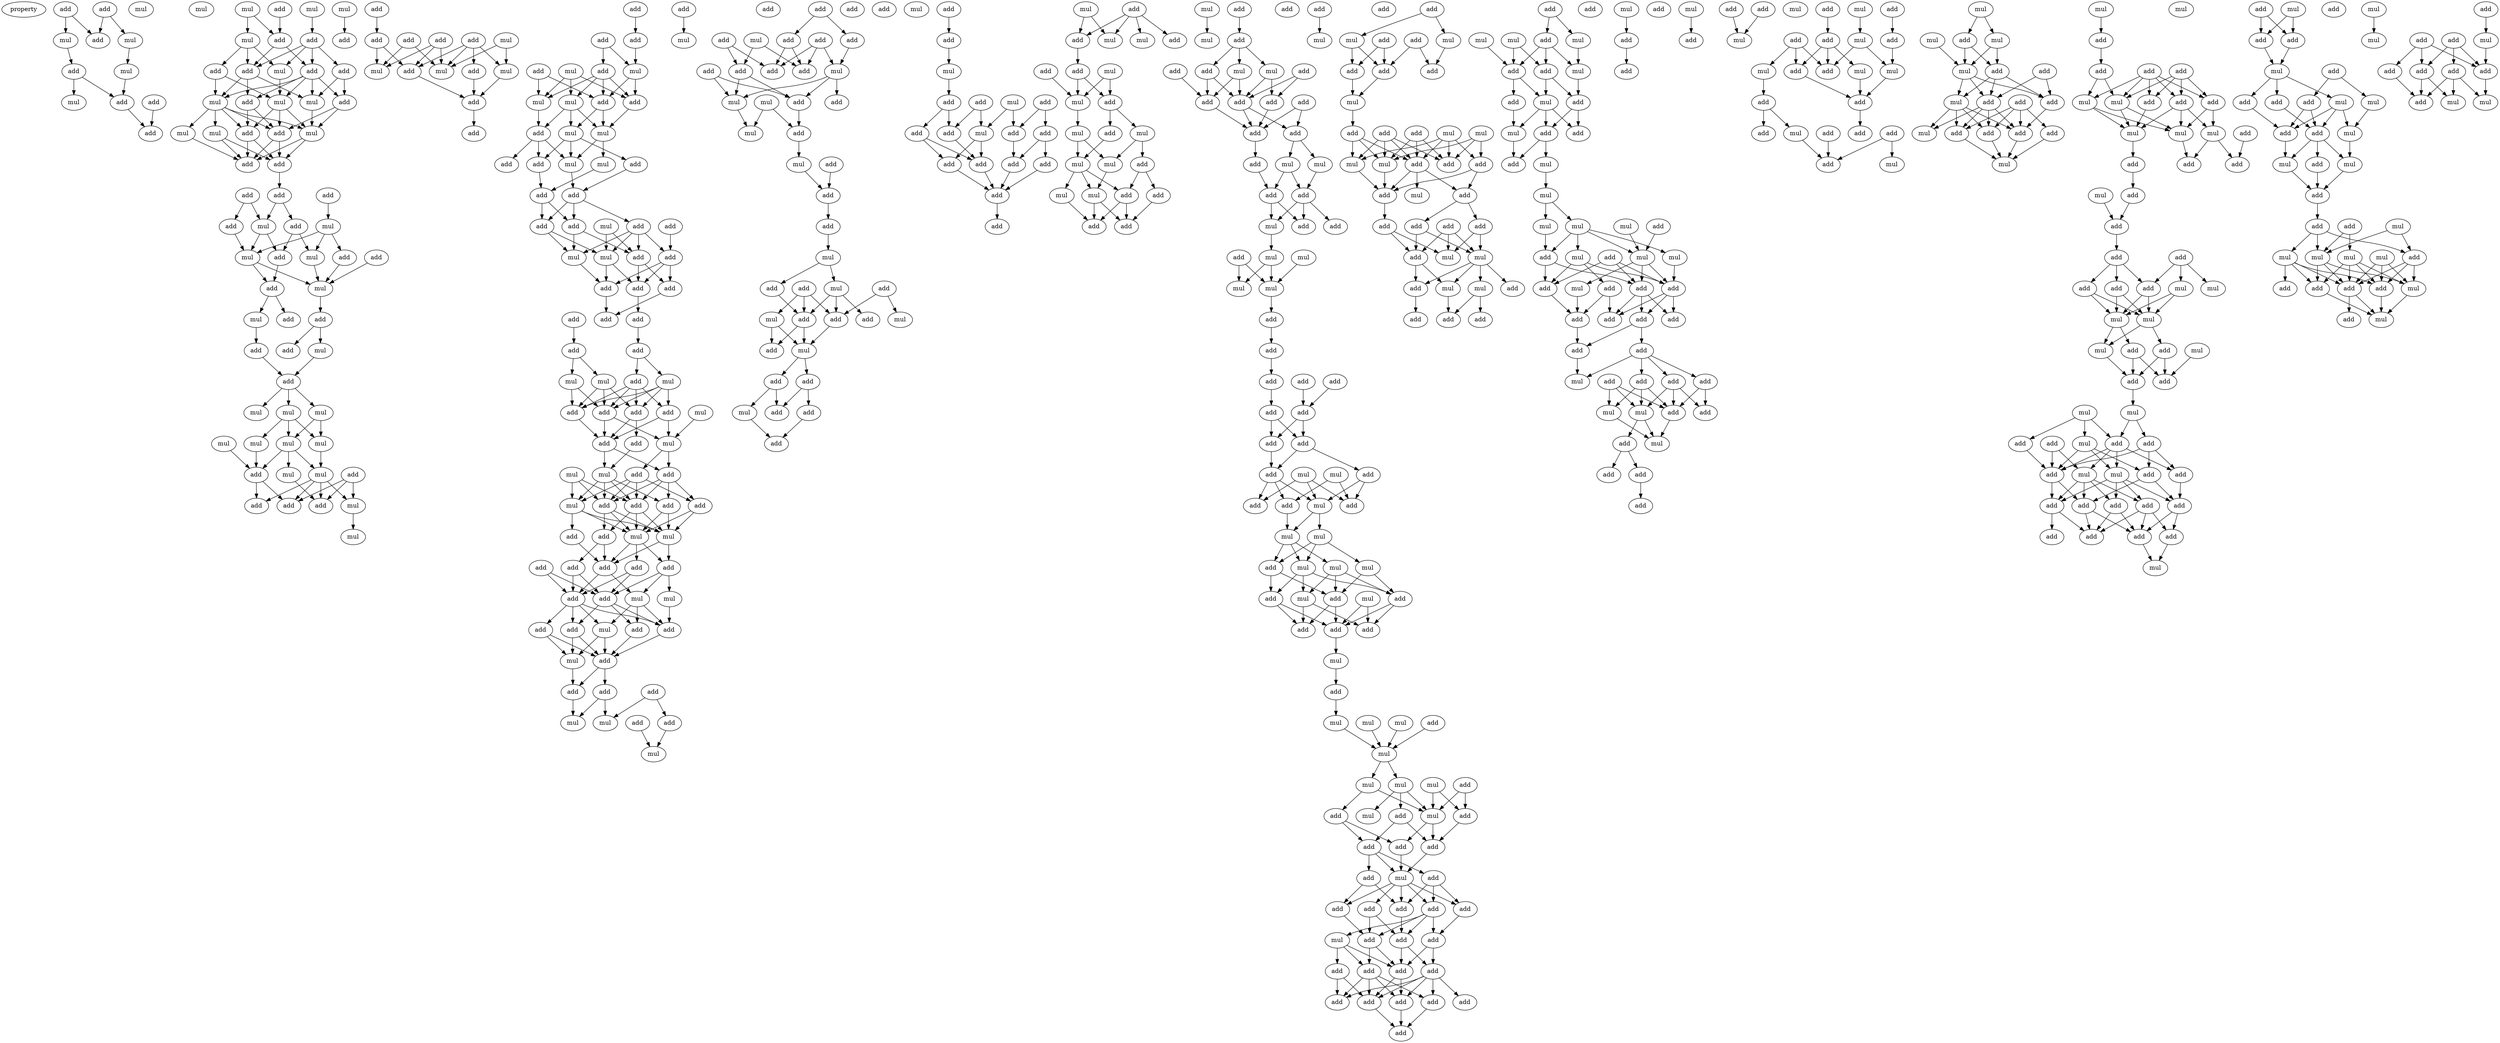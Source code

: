 digraph {
    node [fontcolor=black]
    property [mul=2,lf=1.3]
    0 [ label = add ];
    1 [ label = add ];
    2 [ label = mul ];
    3 [ label = add ];
    4 [ label = mul ];
    5 [ label = mul ];
    6 [ label = add ];
    7 [ label = mul ];
    8 [ label = add ];
    9 [ label = mul ];
    10 [ label = mul ];
    11 [ label = add ];
    12 [ label = add ];
    13 [ label = mul ];
    14 [ label = mul ];
    15 [ label = add ];
    16 [ label = mul ];
    17 [ label = add ];
    18 [ label = add ];
    19 [ label = add ];
    20 [ label = add ];
    21 [ label = add ];
    22 [ label = add ];
    23 [ label = mul ];
    24 [ label = add ];
    25 [ label = mul ];
    26 [ label = add ];
    27 [ label = mul ];
    28 [ label = mul ];
    29 [ label = mul ];
    30 [ label = add ];
    31 [ label = mul ];
    32 [ label = mul ];
    33 [ label = add ];
    34 [ label = add ];
    35 [ label = add ];
    36 [ label = add ];
    37 [ label = add ];
    38 [ label = add ];
    39 [ label = add ];
    40 [ label = mul ];
    41 [ label = mul ];
    42 [ label = add ];
    43 [ label = add ];
    44 [ label = add ];
    45 [ label = add ];
    46 [ label = mul ];
    47 [ label = mul ];
    48 [ label = mul ];
    49 [ label = add ];
    50 [ label = add ];
    51 [ label = mul ];
    52 [ label = add ];
    53 [ label = add ];
    54 [ label = mul ];
    55 [ label = mul ];
    56 [ label = add ];
    57 [ label = add ];
    58 [ label = add ];
    59 [ label = mul ];
    60 [ label = mul ];
    61 [ label = mul ];
    62 [ label = mul ];
    63 [ label = mul ];
    64 [ label = mul ];
    65 [ label = mul ];
    66 [ label = add ];
    67 [ label = add ];
    68 [ label = mul ];
    69 [ label = mul ];
    70 [ label = add ];
    71 [ label = add ];
    72 [ label = mul ];
    73 [ label = add ];
    74 [ label = mul ];
    75 [ label = add ];
    76 [ label = add ];
    77 [ label = add ];
    78 [ label = mul ];
    79 [ label = add ];
    80 [ label = add ];
    81 [ label = mul ];
    82 [ label = mul ];
    83 [ label = add ];
    84 [ label = add ];
    85 [ label = mul ];
    86 [ label = add ];
    87 [ label = add ];
    88 [ label = add ];
    89 [ label = add ];
    90 [ label = add ];
    91 [ label = mul ];
    92 [ label = mul ];
    93 [ label = add ];
    94 [ label = add ];
    95 [ label = add ];
    96 [ label = mul ];
    97 [ label = mul ];
    98 [ label = add ];
    99 [ label = add ];
    100 [ label = mul ];
    101 [ label = mul ];
    102 [ label = add ];
    103 [ label = add ];
    104 [ label = mul ];
    105 [ label = mul ];
    106 [ label = add ];
    107 [ label = add ];
    108 [ label = add ];
    109 [ label = mul ];
    110 [ label = add ];
    111 [ label = add ];
    112 [ label = add ];
    113 [ label = add ];
    114 [ label = add ];
    115 [ label = mul ];
    116 [ label = add ];
    117 [ label = mul ];
    118 [ label = add ];
    119 [ label = add ];
    120 [ label = add ];
    121 [ label = add ];
    122 [ label = add ];
    123 [ label = add ];
    124 [ label = add ];
    125 [ label = add ];
    126 [ label = mul ];
    127 [ label = add ];
    128 [ label = mul ];
    129 [ label = mul ];
    130 [ label = add ];
    131 [ label = mul ];
    132 [ label = add ];
    133 [ label = add ];
    134 [ label = add ];
    135 [ label = mul ];
    136 [ label = add ];
    137 [ label = add ];
    138 [ label = mul ];
    139 [ label = add ];
    140 [ label = add ];
    141 [ label = mul ];
    142 [ label = add ];
    143 [ label = mul ];
    144 [ label = add ];
    145 [ label = add ];
    146 [ label = add ];
    147 [ label = mul ];
    148 [ label = add ];
    149 [ label = mul ];
    150 [ label = add ];
    151 [ label = add ];
    152 [ label = add ];
    153 [ label = add ];
    154 [ label = add ];
    155 [ label = add ];
    156 [ label = mul ];
    157 [ label = mul ];
    158 [ label = add ];
    159 [ label = add ];
    160 [ label = add ];
    161 [ label = mul ];
    162 [ label = add ];
    163 [ label = add ];
    164 [ label = add ];
    165 [ label = add ];
    166 [ label = mul ];
    167 [ label = add ];
    168 [ label = add ];
    169 [ label = add ];
    170 [ label = mul ];
    171 [ label = mul ];
    172 [ label = add ];
    173 [ label = add ];
    174 [ label = mul ];
    175 [ label = add ];
    176 [ label = add ];
    177 [ label = mul ];
    178 [ label = add ];
    179 [ label = mul ];
    180 [ label = add ];
    181 [ label = add ];
    182 [ label = add ];
    183 [ label = add ];
    184 [ label = mul ];
    185 [ label = add ];
    186 [ label = add ];
    187 [ label = add ];
    188 [ label = add ];
    189 [ label = mul ];
    190 [ label = add ];
    191 [ label = add ];
    192 [ label = mul ];
    193 [ label = add ];
    194 [ label = mul ];
    195 [ label = add ];
    196 [ label = mul ];
    197 [ label = add ];
    198 [ label = add ];
    199 [ label = add ];
    200 [ label = mul ];
    201 [ label = add ];
    202 [ label = mul ];
    203 [ label = mul ];
    204 [ label = add ];
    205 [ label = add ];
    206 [ label = add ];
    207 [ label = mul ];
    208 [ label = add ];
    209 [ label = add ];
    210 [ label = add ];
    211 [ label = mul ];
    212 [ label = add ];
    213 [ label = mul ];
    214 [ label = add ];
    215 [ label = add ];
    216 [ label = add ];
    217 [ label = add ];
    218 [ label = add ];
    219 [ label = mul ];
    220 [ label = add ];
    221 [ label = add ];
    222 [ label = mul ];
    223 [ label = mul ];
    224 [ label = add ];
    225 [ label = add ];
    226 [ label = add ];
    227 [ label = add ];
    228 [ label = add ];
    229 [ label = add ];
    230 [ label = add ];
    231 [ label = mul ];
    232 [ label = add ];
    233 [ label = add ];
    234 [ label = add ];
    235 [ label = add ];
    236 [ label = add ];
    237 [ label = add ];
    238 [ label = mul ];
    239 [ label = add ];
    240 [ label = mul ];
    241 [ label = add ];
    242 [ label = mul ];
    243 [ label = add ];
    244 [ label = mul ];
    245 [ label = add ];
    246 [ label = add ];
    247 [ label = add ];
    248 [ label = mul ];
    249 [ label = mul ];
    250 [ label = mul ];
    251 [ label = add ];
    252 [ label = mul ];
    253 [ label = mul ];
    254 [ label = add ];
    255 [ label = mul ];
    256 [ label = add ];
    257 [ label = add ];
    258 [ label = mul ];
    259 [ label = add ];
    260 [ label = add ];
    261 [ label = mul ];
    262 [ label = mul ];
    263 [ label = add ];
    264 [ label = add ];
    265 [ label = add ];
    266 [ label = add ];
    267 [ label = mul ];
    268 [ label = mul ];
    269 [ label = add ];
    270 [ label = add ];
    271 [ label = add ];
    272 [ label = add ];
    273 [ label = add ];
    274 [ label = add ];
    275 [ label = add ];
    276 [ label = mul ];
    277 [ label = add ];
    278 [ label = mul ];
    279 [ label = add ];
    280 [ label = add ];
    281 [ label = add ];
    282 [ label = add ];
    283 [ label = mul ];
    284 [ label = add ];
    285 [ label = mul ];
    286 [ label = mul ];
    287 [ label = mul ];
    288 [ label = mul ];
    289 [ label = add ];
    290 [ label = add ];
    291 [ label = add ];
    292 [ label = add ];
    293 [ label = add ];
    294 [ label = add ];
    295 [ label = add ];
    296 [ label = add ];
    297 [ label = add ];
    298 [ label = add ];
    299 [ label = add ];
    300 [ label = mul ];
    301 [ label = mul ];
    302 [ label = add ];
    303 [ label = add ];
    304 [ label = mul ];
    305 [ label = add ];
    306 [ label = add ];
    307 [ label = mul ];
    308 [ label = mul ];
    309 [ label = mul ];
    310 [ label = mul ];
    311 [ label = add ];
    312 [ label = mul ];
    313 [ label = add ];
    314 [ label = add ];
    315 [ label = add ];
    316 [ label = mul ];
    317 [ label = mul ];
    318 [ label = add ];
    319 [ label = add ];
    320 [ label = add ];
    321 [ label = mul ];
    322 [ label = add ];
    323 [ label = add ];
    324 [ label = mul ];
    325 [ label = mul ];
    326 [ label = mul ];
    327 [ label = mul ];
    328 [ label = add ];
    329 [ label = mul ];
    330 [ label = mul ];
    331 [ label = add ];
    332 [ label = mul ];
    333 [ label = mul ];
    334 [ label = add ];
    335 [ label = mul ];
    336 [ label = mul ];
    337 [ label = add ];
    338 [ label = add ];
    339 [ label = add ];
    340 [ label = add ];
    341 [ label = add ];
    342 [ label = mul ];
    343 [ label = add ];
    344 [ label = add ];
    345 [ label = add ];
    346 [ label = add ];
    347 [ label = add ];
    348 [ label = add ];
    349 [ label = add ];
    350 [ label = add ];
    351 [ label = add ];
    352 [ label = mul ];
    353 [ label = add ];
    354 [ label = add ];
    355 [ label = add ];
    356 [ label = add ];
    357 [ label = add ];
    358 [ label = add ];
    359 [ label = add ];
    360 [ label = add ];
    361 [ label = add ];
    362 [ label = add ];
    363 [ label = add ];
    364 [ label = add ];
    365 [ label = add ];
    366 [ label = mul ];
    367 [ label = add ];
    368 [ label = add ];
    369 [ label = mul ];
    370 [ label = add ];
    371 [ label = add ];
    372 [ label = add ];
    373 [ label = mul ];
    374 [ label = mul ];
    375 [ label = add ];
    376 [ label = add ];
    377 [ label = add ];
    378 [ label = mul ];
    379 [ label = add ];
    380 [ label = mul ];
    381 [ label = add ];
    382 [ label = mul ];
    383 [ label = add ];
    384 [ label = add ];
    385 [ label = add ];
    386 [ label = mul ];
    387 [ label = add ];
    388 [ label = add ];
    389 [ label = add ];
    390 [ label = add ];
    391 [ label = add ];
    392 [ label = mul ];
    393 [ label = mul ];
    394 [ label = mul ];
    395 [ label = add ];
    396 [ label = add ];
    397 [ label = mul ];
    398 [ label = add ];
    399 [ label = add ];
    400 [ label = add ];
    401 [ label = add ];
    402 [ label = mul ];
    403 [ label = mul ];
    404 [ label = mul ];
    405 [ label = add ];
    406 [ label = add ];
    407 [ label = mul ];
    408 [ label = add ];
    409 [ label = add ];
    410 [ label = mul ];
    411 [ label = add ];
    412 [ label = add ];
    413 [ label = add ];
    414 [ label = mul ];
    415 [ label = add ];
    416 [ label = mul ];
    417 [ label = mul ];
    418 [ label = mul ];
    419 [ label = mul ];
    420 [ label = mul ];
    421 [ label = add ];
    422 [ label = add ];
    423 [ label = mul ];
    424 [ label = mul ];
    425 [ label = mul ];
    426 [ label = add ];
    427 [ label = add ];
    428 [ label = add ];
    429 [ label = add ];
    430 [ label = add ];
    431 [ label = mul ];
    432 [ label = add ];
    433 [ label = add ];
    434 [ label = add ];
    435 [ label = add ];
    436 [ label = add ];
    437 [ label = add ];
    438 [ label = mul ];
    439 [ label = add ];
    440 [ label = add ];
    441 [ label = add ];
    442 [ label = add ];
    443 [ label = add ];
    444 [ label = add ];
    445 [ label = mul ];
    446 [ label = mul ];
    447 [ label = add ];
    448 [ label = mul ];
    449 [ label = add ];
    450 [ label = add ];
    451 [ label = add ];
    452 [ label = add ];
    453 [ label = mul ];
    454 [ label = add ];
    455 [ label = add ];
    456 [ label = add ];
    457 [ label = mul ];
    458 [ label = add ];
    459 [ label = add ];
    460 [ label = add ];
    461 [ label = mul ];
    462 [ label = mul ];
    463 [ label = mul ];
    464 [ label = add ];
    465 [ label = add ];
    466 [ label = add ];
    467 [ label = add ];
    468 [ label = mul ];
    469 [ label = add ];
    470 [ label = mul ];
    471 [ label = mul ];
    472 [ label = add ];
    473 [ label = mul ];
    474 [ label = add ];
    475 [ label = add ];
    476 [ label = add ];
    477 [ label = add ];
    478 [ label = add ];
    479 [ label = mul ];
    480 [ label = add ];
    481 [ label = add ];
    482 [ label = add ];
    483 [ label = mul ];
    484 [ label = mul ];
    485 [ label = mul ];
    486 [ label = mul ];
    487 [ label = add ];
    488 [ label = add ];
    489 [ label = mul ];
    490 [ label = add ];
    491 [ label = add ];
    492 [ label = mul ];
    493 [ label = add ];
    494 [ label = add ];
    495 [ label = add ];
    496 [ label = add ];
    497 [ label = add ];
    498 [ label = add ];
    499 [ label = mul ];
    500 [ label = mul ];
    501 [ label = mul ];
    502 [ label = add ];
    503 [ label = add ];
    504 [ label = add ];
    505 [ label = add ];
    506 [ label = add ];
    507 [ label = add ];
    508 [ label = mul ];
    509 [ label = mul ];
    510 [ label = add ];
    511 [ label = add ];
    512 [ label = mul ];
    513 [ label = mul ];
    514 [ label = mul ];
    515 [ label = add ];
    516 [ label = add ];
    517 [ label = add ];
    518 [ label = mul ];
    519 [ label = add ];
    520 [ label = add ];
    521 [ label = add ];
    522 [ label = add ];
    523 [ label = add ];
    524 [ label = mul ];
    525 [ label = add ];
    526 [ label = add ];
    527 [ label = mul ];
    528 [ label = mul ];
    529 [ label = mul ];
    530 [ label = add ];
    531 [ label = mul ];
    532 [ label = add ];
    533 [ label = mul ];
    534 [ label = mul ];
    535 [ label = add ];
    536 [ label = add ];
    537 [ label = mul ];
    538 [ label = mul ];
    539 [ label = mul ];
    540 [ label = add ];
    541 [ label = add ];
    542 [ label = add ];
    543 [ label = add ];
    544 [ label = add ];
    545 [ label = add ];
    546 [ label = mul ];
    547 [ label = add ];
    548 [ label = mul ];
    549 [ label = add ];
    550 [ label = add ];
    551 [ label = add ];
    552 [ label = add ];
    553 [ label = add ];
    554 [ label = add ];
    555 [ label = add ];
    556 [ label = add ];
    557 [ label = add ];
    558 [ label = mul ];
    559 [ label = add ];
    560 [ label = add ];
    561 [ label = mul ];
    562 [ label = add ];
    563 [ label = add ];
    564 [ label = add ];
    565 [ label = mul ];
    566 [ label = add ];
    567 [ label = add ];
    568 [ label = mul ];
    569 [ label = mul ];
    570 [ label = add ];
    571 [ label = add ];
    572 [ label = mul ];
    573 [ label = add ];
    574 [ label = add ];
    575 [ label = mul ];
    576 [ label = mul ];
    577 [ label = add ];
    578 [ label = add ];
    579 [ label = add ];
    580 [ label = mul ];
    581 [ label = add ];
    582 [ label = mul ];
    583 [ label = mul ];
    584 [ label = mul ];
    585 [ label = mul ];
    586 [ label = add ];
    587 [ label = add ];
    588 [ label = add ];
    589 [ label = mul ];
    590 [ label = add ];
    591 [ label = mul ];
    592 [ label = add ];
    593 [ label = mul ];
    594 [ label = mul ];
    595 [ label = add ];
    596 [ label = add ];
    597 [ label = add ];
    598 [ label = mul ];
    599 [ label = add ];
    600 [ label = add ];
    601 [ label = add ];
    602 [ label = add ];
    603 [ label = add ];
    604 [ label = mul ];
    605 [ label = mul ];
    0 -> 3 [ name = 0 ];
    0 -> 4 [ name = 1 ];
    1 -> 3 [ name = 2 ];
    1 -> 5 [ name = 3 ];
    4 -> 6 [ name = 4 ];
    5 -> 7 [ name = 5 ];
    6 -> 8 [ name = 6 ];
    6 -> 9 [ name = 7 ];
    7 -> 8 [ name = 8 ];
    8 -> 12 [ name = 9 ];
    11 -> 12 [ name = 10 ];
    13 -> 16 [ name = 11 ];
    13 -> 18 [ name = 12 ];
    14 -> 17 [ name = 13 ];
    15 -> 18 [ name = 14 ];
    16 -> 19 [ name = 15 ];
    16 -> 21 [ name = 16 ];
    16 -> 23 [ name = 17 ];
    17 -> 20 [ name = 18 ];
    17 -> 21 [ name = 19 ];
    17 -> 22 [ name = 20 ];
    17 -> 23 [ name = 21 ];
    18 -> 20 [ name = 22 ];
    18 -> 21 [ name = 23 ];
    19 -> 25 [ name = 24 ];
    19 -> 28 [ name = 25 ];
    20 -> 24 [ name = 26 ];
    20 -> 25 [ name = 27 ];
    20 -> 26 [ name = 28 ];
    20 -> 27 [ name = 29 ];
    20 -> 28 [ name = 30 ];
    21 -> 26 [ name = 31 ];
    21 -> 27 [ name = 32 ];
    21 -> 28 [ name = 33 ];
    22 -> 24 [ name = 34 ];
    22 -> 27 [ name = 35 ];
    23 -> 25 [ name = 36 ];
    24 -> 29 [ name = 37 ];
    24 -> 30 [ name = 38 ];
    25 -> 29 [ name = 39 ];
    25 -> 30 [ name = 40 ];
    25 -> 33 [ name = 41 ];
    26 -> 30 [ name = 42 ];
    26 -> 33 [ name = 43 ];
    27 -> 29 [ name = 44 ];
    28 -> 29 [ name = 45 ];
    28 -> 30 [ name = 46 ];
    28 -> 31 [ name = 47 ];
    28 -> 32 [ name = 48 ];
    28 -> 33 [ name = 49 ];
    29 -> 34 [ name = 50 ];
    29 -> 35 [ name = 51 ];
    30 -> 34 [ name = 52 ];
    30 -> 35 [ name = 53 ];
    31 -> 34 [ name = 54 ];
    31 -> 35 [ name = 55 ];
    32 -> 34 [ name = 56 ];
    33 -> 34 [ name = 57 ];
    33 -> 35 [ name = 58 ];
    35 -> 36 [ name = 59 ];
    36 -> 41 [ name = 60 ];
    36 -> 42 [ name = 61 ];
    37 -> 40 [ name = 62 ];
    38 -> 39 [ name = 63 ];
    38 -> 41 [ name = 64 ];
    39 -> 46 [ name = 65 ];
    40 -> 43 [ name = 66 ];
    40 -> 46 [ name = 67 ];
    40 -> 47 [ name = 68 ];
    41 -> 45 [ name = 69 ];
    41 -> 46 [ name = 70 ];
    42 -> 45 [ name = 71 ];
    42 -> 47 [ name = 72 ];
    43 -> 48 [ name = 73 ];
    44 -> 48 [ name = 74 ];
    45 -> 49 [ name = 75 ];
    46 -> 48 [ name = 76 ];
    46 -> 49 [ name = 77 ];
    47 -> 48 [ name = 78 ];
    48 -> 52 [ name = 79 ];
    49 -> 50 [ name = 80 ];
    49 -> 51 [ name = 81 ];
    51 -> 56 [ name = 82 ];
    52 -> 53 [ name = 83 ];
    52 -> 54 [ name = 84 ];
    54 -> 58 [ name = 85 ];
    55 -> 57 [ name = 86 ];
    56 -> 58 [ name = 87 ];
    58 -> 59 [ name = 88 ];
    58 -> 60 [ name = 89 ];
    58 -> 61 [ name = 90 ];
    60 -> 62 [ name = 91 ];
    60 -> 64 [ name = 92 ];
    60 -> 65 [ name = 93 ];
    61 -> 62 [ name = 94 ];
    61 -> 65 [ name = 95 ];
    62 -> 66 [ name = 96 ];
    62 -> 68 [ name = 97 ];
    62 -> 69 [ name = 98 ];
    63 -> 66 [ name = 99 ];
    64 -> 66 [ name = 100 ];
    65 -> 69 [ name = 101 ];
    66 -> 70 [ name = 102 ];
    66 -> 73 [ name = 103 ];
    67 -> 71 [ name = 104 ];
    67 -> 72 [ name = 105 ];
    67 -> 73 [ name = 106 ];
    68 -> 71 [ name = 107 ];
    69 -> 70 [ name = 108 ];
    69 -> 71 [ name = 109 ];
    69 -> 72 [ name = 110 ];
    69 -> 73 [ name = 111 ];
    72 -> 74 [ name = 112 ];
    75 -> 76 [ name = 113 ];
    76 -> 81 [ name = 114 ];
    76 -> 83 [ name = 115 ];
    77 -> 81 [ name = 116 ];
    77 -> 82 [ name = 117 ];
    77 -> 83 [ name = 118 ];
    78 -> 82 [ name = 119 ];
    78 -> 85 [ name = 120 ];
    79 -> 82 [ name = 121 ];
    79 -> 83 [ name = 122 ];
    79 -> 84 [ name = 123 ];
    79 -> 85 [ name = 124 ];
    80 -> 81 [ name = 125 ];
    80 -> 82 [ name = 126 ];
    83 -> 86 [ name = 127 ];
    84 -> 86 [ name = 128 ];
    85 -> 86 [ name = 129 ];
    86 -> 87 [ name = 130 ];
    88 -> 89 [ name = 131 ];
    89 -> 91 [ name = 132 ];
    90 -> 91 [ name = 133 ];
    90 -> 94 [ name = 134 ];
    91 -> 95 [ name = 135 ];
    91 -> 98 [ name = 136 ];
    92 -> 95 [ name = 137 ];
    92 -> 96 [ name = 138 ];
    92 -> 97 [ name = 139 ];
    93 -> 96 [ name = 140 ];
    93 -> 98 [ name = 141 ];
    94 -> 95 [ name = 142 ];
    94 -> 96 [ name = 143 ];
    94 -> 97 [ name = 144 ];
    94 -> 98 [ name = 145 ];
    95 -> 100 [ name = 146 ];
    96 -> 99 [ name = 147 ];
    97 -> 99 [ name = 148 ];
    97 -> 100 [ name = 149 ];
    97 -> 101 [ name = 150 ];
    98 -> 100 [ name = 151 ];
    98 -> 101 [ name = 152 ];
    99 -> 102 [ name = 153 ];
    99 -> 104 [ name = 154 ];
    99 -> 106 [ name = 155 ];
    100 -> 104 [ name = 156 ];
    100 -> 105 [ name = 157 ];
    101 -> 102 [ name = 158 ];
    101 -> 103 [ name = 159 ];
    101 -> 104 [ name = 160 ];
    102 -> 108 [ name = 161 ];
    103 -> 107 [ name = 162 ];
    104 -> 107 [ name = 163 ];
    105 -> 108 [ name = 164 ];
    107 -> 110 [ name = 165 ];
    107 -> 112 [ name = 166 ];
    107 -> 113 [ name = 167 ];
    108 -> 112 [ name = 168 ];
    108 -> 113 [ name = 169 ];
    109 -> 114 [ name = 170 ];
    109 -> 115 [ name = 171 ];
    110 -> 114 [ name = 172 ];
    110 -> 115 [ name = 173 ];
    110 -> 116 [ name = 174 ];
    110 -> 117 [ name = 175 ];
    111 -> 116 [ name = 176 ];
    112 -> 114 [ name = 177 ];
    112 -> 117 [ name = 178 ];
    113 -> 115 [ name = 179 ];
    113 -> 117 [ name = 180 ];
    114 -> 118 [ name = 181 ];
    114 -> 120 [ name = 182 ];
    115 -> 118 [ name = 183 ];
    115 -> 119 [ name = 184 ];
    116 -> 118 [ name = 185 ];
    116 -> 119 [ name = 186 ];
    116 -> 120 [ name = 187 ];
    117 -> 119 [ name = 188 ];
    118 -> 122 [ name = 189 ];
    119 -> 123 [ name = 190 ];
    120 -> 123 [ name = 191 ];
    121 -> 125 [ name = 192 ];
    122 -> 124 [ name = 193 ];
    124 -> 126 [ name = 194 ];
    124 -> 127 [ name = 195 ];
    125 -> 128 [ name = 196 ];
    125 -> 129 [ name = 197 ];
    126 -> 130 [ name = 198 ];
    126 -> 132 [ name = 199 ];
    126 -> 133 [ name = 200 ];
    126 -> 134 [ name = 201 ];
    127 -> 130 [ name = 202 ];
    127 -> 132 [ name = 203 ];
    127 -> 133 [ name = 204 ];
    127 -> 134 [ name = 205 ];
    128 -> 130 [ name = 206 ];
    128 -> 133 [ name = 207 ];
    129 -> 130 [ name = 208 ];
    129 -> 132 [ name = 209 ];
    129 -> 133 [ name = 210 ];
    130 -> 135 [ name = 211 ];
    130 -> 137 [ name = 212 ];
    131 -> 135 [ name = 213 ];
    132 -> 136 [ name = 214 ];
    132 -> 137 [ name = 215 ];
    133 -> 137 [ name = 216 ];
    134 -> 135 [ name = 217 ];
    134 -> 137 [ name = 218 ];
    135 -> 139 [ name = 219 ];
    135 -> 140 [ name = 220 ];
    136 -> 138 [ name = 221 ];
    137 -> 138 [ name = 222 ];
    137 -> 140 [ name = 223 ];
    138 -> 142 [ name = 224 ];
    138 -> 143 [ name = 225 ];
    138 -> 144 [ name = 226 ];
    138 -> 145 [ name = 227 ];
    139 -> 143 [ name = 228 ];
    139 -> 144 [ name = 229 ];
    139 -> 145 [ name = 230 ];
    139 -> 146 [ name = 231 ];
    140 -> 142 [ name = 232 ];
    140 -> 144 [ name = 233 ];
    140 -> 145 [ name = 234 ];
    140 -> 146 [ name = 235 ];
    141 -> 143 [ name = 236 ];
    141 -> 144 [ name = 237 ];
    141 -> 145 [ name = 238 ];
    142 -> 147 [ name = 239 ];
    142 -> 149 [ name = 240 ];
    143 -> 147 [ name = 241 ];
    143 -> 148 [ name = 242 ];
    143 -> 149 [ name = 243 ];
    144 -> 147 [ name = 244 ];
    144 -> 149 [ name = 245 ];
    144 -> 150 [ name = 246 ];
    145 -> 147 [ name = 247 ];
    145 -> 149 [ name = 248 ];
    145 -> 150 [ name = 249 ];
    146 -> 147 [ name = 250 ];
    146 -> 149 [ name = 251 ];
    147 -> 153 [ name = 252 ];
    147 -> 155 [ name = 253 ];
    148 -> 155 [ name = 254 ];
    149 -> 153 [ name = 255 ];
    149 -> 154 [ name = 256 ];
    149 -> 155 [ name = 257 ];
    150 -> 151 [ name = 258 ];
    150 -> 155 [ name = 259 ];
    151 -> 158 [ name = 260 ];
    151 -> 159 [ name = 261 ];
    152 -> 158 [ name = 262 ];
    152 -> 159 [ name = 263 ];
    153 -> 156 [ name = 264 ];
    153 -> 157 [ name = 265 ];
    153 -> 158 [ name = 266 ];
    154 -> 158 [ name = 267 ];
    154 -> 159 [ name = 268 ];
    155 -> 156 [ name = 269 ];
    155 -> 159 [ name = 270 ];
    156 -> 161 [ name = 271 ];
    156 -> 162 [ name = 272 ];
    156 -> 164 [ name = 273 ];
    157 -> 164 [ name = 274 ];
    158 -> 160 [ name = 275 ];
    158 -> 162 [ name = 276 ];
    158 -> 164 [ name = 277 ];
    159 -> 160 [ name = 278 ];
    159 -> 161 [ name = 279 ];
    159 -> 163 [ name = 280 ];
    159 -> 164 [ name = 281 ];
    160 -> 165 [ name = 282 ];
    160 -> 166 [ name = 283 ];
    161 -> 165 [ name = 284 ];
    161 -> 166 [ name = 285 ];
    162 -> 165 [ name = 286 ];
    163 -> 165 [ name = 287 ];
    163 -> 166 [ name = 288 ];
    164 -> 165 [ name = 289 ];
    165 -> 167 [ name = 290 ];
    165 -> 169 [ name = 291 ];
    166 -> 169 [ name = 292 ];
    167 -> 170 [ name = 293 ];
    167 -> 171 [ name = 294 ];
    168 -> 171 [ name = 295 ];
    168 -> 173 [ name = 296 ];
    169 -> 170 [ name = 297 ];
    172 -> 174 [ name = 298 ];
    173 -> 174 [ name = 299 ];
    175 -> 177 [ name = 300 ];
    178 -> 180 [ name = 301 ];
    178 -> 183 [ name = 302 ];
    179 -> 185 [ name = 303 ];
    179 -> 188 [ name = 304 ];
    180 -> 184 [ name = 305 ];
    181 -> 184 [ name = 306 ];
    181 -> 186 [ name = 307 ];
    181 -> 188 [ name = 308 ];
    182 -> 185 [ name = 309 ];
    182 -> 186 [ name = 310 ];
    183 -> 186 [ name = 311 ];
    183 -> 188 [ name = 312 ];
    184 -> 190 [ name = 313 ];
    184 -> 191 [ name = 314 ];
    184 -> 192 [ name = 315 ];
    185 -> 191 [ name = 316 ];
    185 -> 192 [ name = 317 ];
    187 -> 191 [ name = 318 ];
    187 -> 192 [ name = 319 ];
    189 -> 193 [ name = 320 ];
    189 -> 194 [ name = 321 ];
    191 -> 193 [ name = 322 ];
    192 -> 194 [ name = 323 ];
    193 -> 196 [ name = 324 ];
    196 -> 199 [ name = 325 ];
    197 -> 199 [ name = 326 ];
    199 -> 201 [ name = 327 ];
    201 -> 202 [ name = 328 ];
    202 -> 203 [ name = 329 ];
    202 -> 205 [ name = 330 ];
    203 -> 208 [ name = 331 ];
    203 -> 209 [ name = 332 ];
    203 -> 210 [ name = 333 ];
    204 -> 207 [ name = 334 ];
    204 -> 210 [ name = 335 ];
    205 -> 209 [ name = 336 ];
    206 -> 209 [ name = 337 ];
    206 -> 210 [ name = 338 ];
    206 -> 211 [ name = 339 ];
    209 -> 212 [ name = 340 ];
    209 -> 213 [ name = 341 ];
    210 -> 213 [ name = 342 ];
    211 -> 212 [ name = 343 ];
    211 -> 213 [ name = 344 ];
    213 -> 214 [ name = 345 ];
    213 -> 215 [ name = 346 ];
    214 -> 216 [ name = 347 ];
    214 -> 218 [ name = 348 ];
    215 -> 218 [ name = 349 ];
    215 -> 219 [ name = 350 ];
    216 -> 221 [ name = 351 ];
    217 -> 220 [ name = 352 ];
    219 -> 221 [ name = 353 ];
    220 -> 222 [ name = 354 ];
    222 -> 224 [ name = 355 ];
    223 -> 230 [ name = 356 ];
    223 -> 231 [ name = 357 ];
    224 -> 227 [ name = 358 ];
    224 -> 228 [ name = 359 ];
    225 -> 229 [ name = 360 ];
    225 -> 230 [ name = 361 ];
    226 -> 228 [ name = 362 ];
    226 -> 231 [ name = 363 ];
    227 -> 232 [ name = 364 ];
    227 -> 234 [ name = 365 ];
    228 -> 234 [ name = 366 ];
    229 -> 233 [ name = 367 ];
    229 -> 235 [ name = 368 ];
    230 -> 235 [ name = 369 ];
    231 -> 232 [ name = 370 ];
    231 -> 234 [ name = 371 ];
    232 -> 236 [ name = 372 ];
    233 -> 236 [ name = 373 ];
    234 -> 236 [ name = 374 ];
    235 -> 236 [ name = 375 ];
    236 -> 237 [ name = 376 ];
    238 -> 240 [ name = 377 ];
    238 -> 241 [ name = 378 ];
    239 -> 240 [ name = 379 ];
    239 -> 241 [ name = 380 ];
    239 -> 242 [ name = 381 ];
    239 -> 243 [ name = 382 ];
    241 -> 246 [ name = 383 ];
    244 -> 247 [ name = 384 ];
    244 -> 248 [ name = 385 ];
    245 -> 248 [ name = 386 ];
    246 -> 247 [ name = 387 ];
    246 -> 248 [ name = 388 ];
    247 -> 250 [ name = 389 ];
    247 -> 251 [ name = 390 ];
    248 -> 249 [ name = 391 ];
    249 -> 252 [ name = 392 ];
    249 -> 253 [ name = 393 ];
    250 -> 253 [ name = 394 ];
    250 -> 254 [ name = 395 ];
    251 -> 252 [ name = 396 ];
    252 -> 255 [ name = 397 ];
    252 -> 256 [ name = 398 ];
    252 -> 258 [ name = 399 ];
    253 -> 255 [ name = 400 ];
    254 -> 256 [ name = 401 ];
    254 -> 257 [ name = 402 ];
    255 -> 259 [ name = 403 ];
    255 -> 260 [ name = 404 ];
    256 -> 259 [ name = 405 ];
    256 -> 260 [ name = 406 ];
    257 -> 259 [ name = 407 ];
    258 -> 260 [ name = 408 ];
    261 -> 262 [ name = 409 ];
    263 -> 264 [ name = 410 ];
    264 -> 265 [ name = 411 ];
    264 -> 267 [ name = 412 ];
    264 -> 268 [ name = 413 ];
    265 -> 271 [ name = 414 ];
    265 -> 273 [ name = 415 ];
    266 -> 271 [ name = 416 ];
    267 -> 270 [ name = 417 ];
    267 -> 273 [ name = 418 ];
    268 -> 271 [ name = 419 ];
    268 -> 273 [ name = 420 ];
    269 -> 270 [ name = 421 ];
    269 -> 273 [ name = 422 ];
    270 -> 274 [ name = 423 ];
    271 -> 274 [ name = 424 ];
    272 -> 274 [ name = 425 ];
    272 -> 275 [ name = 426 ];
    273 -> 274 [ name = 427 ];
    273 -> 275 [ name = 428 ];
    274 -> 277 [ name = 429 ];
    275 -> 276 [ name = 430 ];
    275 -> 278 [ name = 431 ];
    276 -> 279 [ name = 432 ];
    276 -> 280 [ name = 433 ];
    277 -> 279 [ name = 434 ];
    278 -> 280 [ name = 435 ];
    279 -> 281 [ name = 436 ];
    279 -> 283 [ name = 437 ];
    280 -> 281 [ name = 438 ];
    280 -> 282 [ name = 439 ];
    280 -> 283 [ name = 440 ];
    283 -> 285 [ name = 441 ];
    284 -> 287 [ name = 442 ];
    284 -> 288 [ name = 443 ];
    285 -> 287 [ name = 444 ];
    285 -> 288 [ name = 445 ];
    286 -> 288 [ name = 446 ];
    288 -> 289 [ name = 447 ];
    289 -> 291 [ name = 448 ];
    291 -> 294 [ name = 449 ];
    292 -> 295 [ name = 450 ];
    293 -> 295 [ name = 451 ];
    294 -> 296 [ name = 452 ];
    295 -> 297 [ name = 453 ];
    295 -> 298 [ name = 454 ];
    296 -> 297 [ name = 455 ];
    296 -> 298 [ name = 456 ];
    297 -> 299 [ name = 457 ];
    297 -> 302 [ name = 458 ];
    298 -> 299 [ name = 459 ];
    299 -> 304 [ name = 460 ];
    299 -> 305 [ name = 461 ];
    299 -> 306 [ name = 462 ];
    300 -> 303 [ name = 463 ];
    300 -> 304 [ name = 464 ];
    300 -> 305 [ name = 465 ];
    301 -> 303 [ name = 466 ];
    301 -> 306 [ name = 467 ];
    302 -> 303 [ name = 468 ];
    302 -> 304 [ name = 469 ];
    304 -> 307 [ name = 470 ];
    304 -> 308 [ name = 471 ];
    306 -> 308 [ name = 472 ];
    307 -> 309 [ name = 473 ];
    307 -> 310 [ name = 474 ];
    307 -> 311 [ name = 475 ];
    308 -> 309 [ name = 476 ];
    308 -> 311 [ name = 477 ];
    308 -> 312 [ name = 478 ];
    309 -> 314 [ name = 479 ];
    309 -> 315 [ name = 480 ];
    309 -> 316 [ name = 481 ];
    310 -> 313 [ name = 482 ];
    310 -> 315 [ name = 483 ];
    311 -> 313 [ name = 484 ];
    311 -> 314 [ name = 485 ];
    312 -> 313 [ name = 486 ];
    312 -> 315 [ name = 487 ];
    312 -> 316 [ name = 488 ];
    313 -> 319 [ name = 489 ];
    313 -> 320 [ name = 490 ];
    314 -> 319 [ name = 491 ];
    314 -> 320 [ name = 492 ];
    315 -> 318 [ name = 493 ];
    315 -> 319 [ name = 494 ];
    316 -> 318 [ name = 495 ];
    316 -> 320 [ name = 496 ];
    317 -> 318 [ name = 497 ];
    317 -> 319 [ name = 498 ];
    319 -> 321 [ name = 499 ];
    321 -> 323 [ name = 500 ];
    322 -> 325 [ name = 501 ];
    323 -> 327 [ name = 502 ];
    324 -> 329 [ name = 503 ];
    326 -> 329 [ name = 504 ];
    327 -> 329 [ name = 505 ];
    328 -> 329 [ name = 506 ];
    329 -> 330 [ name = 507 ];
    329 -> 333 [ name = 508 ];
    330 -> 334 [ name = 509 ];
    330 -> 335 [ name = 510 ];
    330 -> 336 [ name = 511 ];
    331 -> 336 [ name = 512 ];
    331 -> 338 [ name = 513 ];
    332 -> 336 [ name = 514 ];
    332 -> 338 [ name = 515 ];
    333 -> 336 [ name = 516 ];
    333 -> 337 [ name = 517 ];
    334 -> 339 [ name = 518 ];
    334 -> 340 [ name = 519 ];
    336 -> 339 [ name = 520 ];
    336 -> 341 [ name = 521 ];
    337 -> 340 [ name = 522 ];
    337 -> 341 [ name = 523 ];
    338 -> 339 [ name = 524 ];
    339 -> 342 [ name = 525 ];
    340 -> 342 [ name = 526 ];
    340 -> 343 [ name = 527 ];
    340 -> 344 [ name = 528 ];
    341 -> 342 [ name = 529 ];
    342 -> 345 [ name = 530 ];
    342 -> 346 [ name = 531 ];
    342 -> 347 [ name = 532 ];
    342 -> 348 [ name = 533 ];
    342 -> 349 [ name = 534 ];
    343 -> 347 [ name = 535 ];
    343 -> 348 [ name = 536 ];
    343 -> 349 [ name = 537 ];
    344 -> 345 [ name = 538 ];
    344 -> 349 [ name = 539 ];
    345 -> 351 [ name = 540 ];
    346 -> 350 [ name = 541 ];
    346 -> 351 [ name = 542 ];
    347 -> 353 [ name = 543 ];
    348 -> 350 [ name = 544 ];
    348 -> 351 [ name = 545 ];
    348 -> 352 [ name = 546 ];
    348 -> 353 [ name = 547 ];
    349 -> 350 [ name = 548 ];
    350 -> 355 [ name = 549 ];
    350 -> 357 [ name = 550 ];
    351 -> 354 [ name = 551 ];
    351 -> 355 [ name = 552 ];
    352 -> 354 [ name = 553 ];
    352 -> 355 [ name = 554 ];
    352 -> 356 [ name = 555 ];
    353 -> 355 [ name = 556 ];
    353 -> 357 [ name = 557 ];
    354 -> 358 [ name = 558 ];
    354 -> 359 [ name = 559 ];
    354 -> 360 [ name = 560 ];
    354 -> 362 [ name = 561 ];
    355 -> 358 [ name = 562 ];
    355 -> 362 [ name = 563 ];
    356 -> 360 [ name = 564 ];
    356 -> 362 [ name = 565 ];
    357 -> 358 [ name = 566 ];
    357 -> 359 [ name = 567 ];
    357 -> 360 [ name = 568 ];
    357 -> 361 [ name = 569 ];
    357 -> 362 [ name = 570 ];
    358 -> 363 [ name = 571 ];
    359 -> 363 [ name = 572 ];
    362 -> 363 [ name = 573 ];
    365 -> 366 [ name = 574 ];
    365 -> 369 [ name = 575 ];
    366 -> 370 [ name = 576 ];
    366 -> 372 [ name = 577 ];
    367 -> 370 [ name = 578 ];
    367 -> 372 [ name = 579 ];
    368 -> 370 [ name = 580 ];
    368 -> 371 [ name = 581 ];
    369 -> 371 [ name = 582 ];
    370 -> 373 [ name = 583 ];
    372 -> 373 [ name = 584 ];
    373 -> 376 [ name = 585 ];
    374 -> 379 [ name = 586 ];
    374 -> 380 [ name = 587 ];
    374 -> 381 [ name = 588 ];
    374 -> 383 [ name = 589 ];
    375 -> 381 [ name = 590 ];
    375 -> 382 [ name = 591 ];
    375 -> 383 [ name = 592 ];
    376 -> 380 [ name = 593 ];
    376 -> 382 [ name = 594 ];
    376 -> 383 [ name = 595 ];
    377 -> 380 [ name = 596 ];
    377 -> 381 [ name = 597 ];
    377 -> 382 [ name = 598 ];
    377 -> 383 [ name = 599 ];
    378 -> 379 [ name = 600 ];
    378 -> 381 [ name = 601 ];
    378 -> 382 [ name = 602 ];
    379 -> 384 [ name = 603 ];
    379 -> 385 [ name = 604 ];
    380 -> 385 [ name = 605 ];
    382 -> 385 [ name = 606 ];
    383 -> 384 [ name = 607 ];
    383 -> 385 [ name = 608 ];
    383 -> 386 [ name = 609 ];
    384 -> 388 [ name = 610 ];
    384 -> 390 [ name = 611 ];
    385 -> 387 [ name = 612 ];
    387 -> 391 [ name = 613 ];
    387 -> 393 [ name = 614 ];
    388 -> 392 [ name = 615 ];
    388 -> 393 [ name = 616 ];
    389 -> 391 [ name = 617 ];
    389 -> 392 [ name = 618 ];
    389 -> 393 [ name = 619 ];
    390 -> 391 [ name = 620 ];
    390 -> 392 [ name = 621 ];
    391 -> 394 [ name = 622 ];
    391 -> 395 [ name = 623 ];
    392 -> 394 [ name = 624 ];
    392 -> 395 [ name = 625 ];
    392 -> 396 [ name = 626 ];
    392 -> 397 [ name = 627 ];
    394 -> 398 [ name = 628 ];
    395 -> 400 [ name = 629 ];
    397 -> 398 [ name = 630 ];
    397 -> 399 [ name = 631 ];
    401 -> 404 [ name = 632 ];
    401 -> 405 [ name = 633 ];
    402 -> 406 [ name = 634 ];
    402 -> 408 [ name = 635 ];
    403 -> 408 [ name = 636 ];
    404 -> 407 [ name = 637 ];
    405 -> 406 [ name = 638 ];
    405 -> 407 [ name = 639 ];
    405 -> 408 [ name = 640 ];
    406 -> 409 [ name = 641 ];
    406 -> 410 [ name = 642 ];
    407 -> 409 [ name = 643 ];
    408 -> 410 [ name = 644 ];
    408 -> 411 [ name = 645 ];
    409 -> 412 [ name = 646 ];
    409 -> 413 [ name = 647 ];
    410 -> 412 [ name = 648 ];
    410 -> 413 [ name = 649 ];
    410 -> 414 [ name = 650 ];
    411 -> 414 [ name = 651 ];
    413 -> 415 [ name = 652 ];
    413 -> 416 [ name = 653 ];
    414 -> 415 [ name = 654 ];
    416 -> 417 [ name = 655 ];
    417 -> 418 [ name = 656 ];
    417 -> 420 [ name = 657 ];
    418 -> 426 [ name = 658 ];
    419 -> 424 [ name = 659 ];
    420 -> 423 [ name = 660 ];
    420 -> 424 [ name = 661 ];
    420 -> 425 [ name = 662 ];
    420 -> 426 [ name = 663 ];
    421 -> 424 [ name = 664 ];
    422 -> 428 [ name = 665 ];
    422 -> 429 [ name = 666 ];
    422 -> 430 [ name = 667 ];
    423 -> 428 [ name = 668 ];
    424 -> 428 [ name = 669 ];
    424 -> 430 [ name = 670 ];
    424 -> 431 [ name = 671 ];
    425 -> 427 [ name = 672 ];
    425 -> 428 [ name = 673 ];
    425 -> 429 [ name = 674 ];
    426 -> 429 [ name = 675 ];
    426 -> 430 [ name = 676 ];
    427 -> 434 [ name = 677 ];
    427 -> 435 [ name = 678 ];
    428 -> 432 [ name = 679 ];
    428 -> 433 [ name = 680 ];
    428 -> 435 [ name = 681 ];
    429 -> 434 [ name = 682 ];
    430 -> 432 [ name = 683 ];
    430 -> 433 [ name = 684 ];
    430 -> 435 [ name = 685 ];
    431 -> 434 [ name = 686 ];
    433 -> 436 [ name = 687 ];
    433 -> 437 [ name = 688 ];
    434 -> 437 [ name = 689 ];
    436 -> 438 [ name = 690 ];
    436 -> 439 [ name = 691 ];
    436 -> 440 [ name = 692 ];
    436 -> 441 [ name = 693 ];
    437 -> 438 [ name = 694 ];
    439 -> 443 [ name = 695 ];
    439 -> 444 [ name = 696 ];
    439 -> 445 [ name = 697 ];
    440 -> 444 [ name = 698 ];
    440 -> 445 [ name = 699 ];
    440 -> 446 [ name = 700 ];
    441 -> 443 [ name = 701 ];
    441 -> 444 [ name = 702 ];
    442 -> 444 [ name = 703 ];
    442 -> 445 [ name = 704 ];
    442 -> 446 [ name = 705 ];
    444 -> 448 [ name = 706 ];
    445 -> 447 [ name = 707 ];
    445 -> 448 [ name = 708 ];
    446 -> 448 [ name = 709 ];
    447 -> 449 [ name = 710 ];
    447 -> 450 [ name = 711 ];
    450 -> 452 [ name = 712 ];
    453 -> 454 [ name = 713 ];
    454 -> 455 [ name = 714 ];
    457 -> 460 [ name = 715 ];
    458 -> 462 [ name = 716 ];
    459 -> 462 [ name = 717 ];
    463 -> 468 [ name = 718 ];
    464 -> 469 [ name = 719 ];
    465 -> 466 [ name = 720 ];
    466 -> 472 [ name = 721 ];
    466 -> 473 [ name = 722 ];
    466 -> 474 [ name = 723 ];
    467 -> 471 [ name = 724 ];
    467 -> 472 [ name = 725 ];
    467 -> 474 [ name = 726 ];
    468 -> 470 [ name = 727 ];
    468 -> 472 [ name = 728 ];
    469 -> 470 [ name = 729 ];
    470 -> 475 [ name = 730 ];
    471 -> 476 [ name = 731 ];
    473 -> 475 [ name = 732 ];
    474 -> 475 [ name = 733 ];
    475 -> 481 [ name = 734 ];
    476 -> 479 [ name = 735 ];
    476 -> 480 [ name = 736 ];
    477 -> 482 [ name = 737 ];
    478 -> 482 [ name = 738 ];
    478 -> 483 [ name = 739 ];
    479 -> 482 [ name = 740 ];
    484 -> 485 [ name = 741 ];
    484 -> 487 [ name = 742 ];
    485 -> 488 [ name = 743 ];
    485 -> 489 [ name = 744 ];
    486 -> 489 [ name = 745 ];
    487 -> 488 [ name = 746 ];
    487 -> 489 [ name = 747 ];
    488 -> 492 [ name = 748 ];
    488 -> 493 [ name = 749 ];
    488 -> 494 [ name = 750 ];
    489 -> 492 [ name = 751 ];
    489 -> 493 [ name = 752 ];
    489 -> 494 [ name = 753 ];
    490 -> 493 [ name = 754 ];
    490 -> 494 [ name = 755 ];
    491 -> 495 [ name = 756 ];
    491 -> 496 [ name = 757 ];
    491 -> 497 [ name = 758 ];
    491 -> 498 [ name = 759 ];
    492 -> 496 [ name = 760 ];
    492 -> 497 [ name = 761 ];
    492 -> 498 [ name = 762 ];
    492 -> 499 [ name = 763 ];
    493 -> 497 [ name = 764 ];
    494 -> 496 [ name = 765 ];
    494 -> 497 [ name = 766 ];
    494 -> 498 [ name = 767 ];
    494 -> 499 [ name = 768 ];
    495 -> 500 [ name = 769 ];
    496 -> 500 [ name = 770 ];
    497 -> 500 [ name = 771 ];
    498 -> 500 [ name = 772 ];
    501 -> 502 [ name = 773 ];
    502 -> 504 [ name = 774 ];
    503 -> 506 [ name = 775 ];
    503 -> 507 [ name = 776 ];
    503 -> 508 [ name = 777 ];
    503 -> 510 [ name = 778 ];
    504 -> 508 [ name = 779 ];
    504 -> 509 [ name = 780 ];
    505 -> 506 [ name = 781 ];
    505 -> 507 [ name = 782 ];
    505 -> 508 [ name = 783 ];
    505 -> 509 [ name = 784 ];
    505 -> 510 [ name = 785 ];
    506 -> 512 [ name = 786 ];
    506 -> 513 [ name = 787 ];
    506 -> 514 [ name = 788 ];
    507 -> 512 [ name = 789 ];
    508 -> 512 [ name = 790 ];
    508 -> 513 [ name = 791 ];
    509 -> 512 [ name = 792 ];
    509 -> 513 [ name = 793 ];
    510 -> 513 [ name = 794 ];
    510 -> 514 [ name = 795 ];
    511 -> 516 [ name = 796 ];
    512 -> 517 [ name = 797 ];
    513 -> 515 [ name = 798 ];
    514 -> 515 [ name = 799 ];
    514 -> 516 [ name = 800 ];
    517 -> 519 [ name = 801 ];
    518 -> 520 [ name = 802 ];
    519 -> 520 [ name = 803 ];
    520 -> 522 [ name = 804 ];
    521 -> 523 [ name = 805 ];
    521 -> 524 [ name = 806 ];
    521 -> 527 [ name = 807 ];
    522 -> 523 [ name = 808 ];
    522 -> 525 [ name = 809 ];
    522 -> 526 [ name = 810 ];
    523 -> 528 [ name = 811 ];
    523 -> 529 [ name = 812 ];
    525 -> 528 [ name = 813 ];
    525 -> 529 [ name = 814 ];
    526 -> 528 [ name = 815 ];
    526 -> 529 [ name = 816 ];
    527 -> 528 [ name = 817 ];
    527 -> 529 [ name = 818 ];
    528 -> 531 [ name = 819 ];
    528 -> 532 [ name = 820 ];
    529 -> 530 [ name = 821 ];
    529 -> 531 [ name = 822 ];
    530 -> 535 [ name = 823 ];
    530 -> 536 [ name = 824 ];
    531 -> 535 [ name = 825 ];
    532 -> 535 [ name = 826 ];
    532 -> 536 [ name = 827 ];
    533 -> 536 [ name = 828 ];
    535 -> 538 [ name = 829 ];
    537 -> 539 [ name = 830 ];
    537 -> 541 [ name = 831 ];
    537 -> 543 [ name = 832 ];
    538 -> 540 [ name = 833 ];
    538 -> 541 [ name = 834 ];
    539 -> 544 [ name = 835 ];
    539 -> 545 [ name = 836 ];
    539 -> 548 [ name = 837 ];
    540 -> 544 [ name = 838 ];
    540 -> 545 [ name = 839 ];
    540 -> 547 [ name = 840 ];
    541 -> 544 [ name = 841 ];
    541 -> 546 [ name = 842 ];
    541 -> 547 [ name = 843 ];
    541 -> 548 [ name = 844 ];
    542 -> 544 [ name = 845 ];
    542 -> 546 [ name = 846 ];
    543 -> 544 [ name = 847 ];
    544 -> 552 [ name = 848 ];
    544 -> 553 [ name = 849 ];
    545 -> 551 [ name = 850 ];
    545 -> 552 [ name = 851 ];
    546 -> 549 [ name = 852 ];
    546 -> 550 [ name = 853 ];
    546 -> 552 [ name = 854 ];
    546 -> 553 [ name = 855 ];
    547 -> 551 [ name = 856 ];
    548 -> 549 [ name = 857 ];
    548 -> 550 [ name = 858 ];
    548 -> 551 [ name = 859 ];
    548 -> 553 [ name = 860 ];
    549 -> 554 [ name = 861 ];
    549 -> 555 [ name = 862 ];
    550 -> 554 [ name = 863 ];
    550 -> 555 [ name = 864 ];
    550 -> 557 [ name = 865 ];
    551 -> 555 [ name = 866 ];
    551 -> 557 [ name = 867 ];
    552 -> 554 [ name = 868 ];
    552 -> 555 [ name = 869 ];
    553 -> 554 [ name = 870 ];
    553 -> 556 [ name = 871 ];
    555 -> 558 [ name = 872 ];
    557 -> 558 [ name = 873 ];
    559 -> 562 [ name = 874 ];
    559 -> 563 [ name = 875 ];
    561 -> 562 [ name = 876 ];
    561 -> 563 [ name = 877 ];
    562 -> 565 [ name = 878 ];
    563 -> 565 [ name = 879 ];
    564 -> 568 [ name = 880 ];
    564 -> 570 [ name = 881 ];
    565 -> 566 [ name = 882 ];
    565 -> 567 [ name = 883 ];
    565 -> 569 [ name = 884 ];
    566 -> 573 [ name = 885 ];
    567 -> 571 [ name = 886 ];
    568 -> 572 [ name = 887 ];
    569 -> 571 [ name = 888 ];
    569 -> 572 [ name = 889 ];
    569 -> 573 [ name = 890 ];
    570 -> 571 [ name = 891 ];
    570 -> 573 [ name = 892 ];
    571 -> 575 [ name = 893 ];
    572 -> 576 [ name = 894 ];
    573 -> 574 [ name = 895 ];
    573 -> 575 [ name = 896 ];
    573 -> 576 [ name = 897 ];
    574 -> 577 [ name = 898 ];
    575 -> 577 [ name = 899 ];
    576 -> 577 [ name = 900 ];
    577 -> 578 [ name = 901 ];
    578 -> 581 [ name = 902 ];
    578 -> 582 [ name = 903 ];
    578 -> 584 [ name = 904 ];
    579 -> 583 [ name = 905 ];
    579 -> 584 [ name = 906 ];
    580 -> 581 [ name = 907 ];
    580 -> 584 [ name = 908 ];
    581 -> 586 [ name = 909 ];
    581 -> 587 [ name = 910 ];
    581 -> 589 [ name = 911 ];
    582 -> 586 [ name = 912 ];
    582 -> 587 [ name = 913 ];
    582 -> 588 [ name = 914 ];
    582 -> 590 [ name = 915 ];
    583 -> 586 [ name = 916 ];
    583 -> 587 [ name = 917 ];
    583 -> 588 [ name = 918 ];
    583 -> 589 [ name = 919 ];
    584 -> 586 [ name = 920 ];
    584 -> 588 [ name = 921 ];
    584 -> 589 [ name = 922 ];
    585 -> 586 [ name = 923 ];
    585 -> 587 [ name = 924 ];
    585 -> 589 [ name = 925 ];
    586 -> 592 [ name = 926 ];
    586 -> 593 [ name = 927 ];
    587 -> 593 [ name = 928 ];
    588 -> 593 [ name = 929 ];
    589 -> 593 [ name = 930 ];
    591 -> 594 [ name = 931 ];
    595 -> 598 [ name = 932 ];
    596 -> 600 [ name = 933 ];
    596 -> 601 [ name = 934 ];
    596 -> 602 [ name = 935 ];
    597 -> 599 [ name = 936 ];
    597 -> 601 [ name = 937 ];
    597 -> 602 [ name = 938 ];
    598 -> 601 [ name = 939 ];
    599 -> 603 [ name = 940 ];
    600 -> 603 [ name = 941 ];
    600 -> 604 [ name = 942 ];
    600 -> 605 [ name = 943 ];
    601 -> 604 [ name = 944 ];
    602 -> 603 [ name = 945 ];
    602 -> 605 [ name = 946 ];
}
